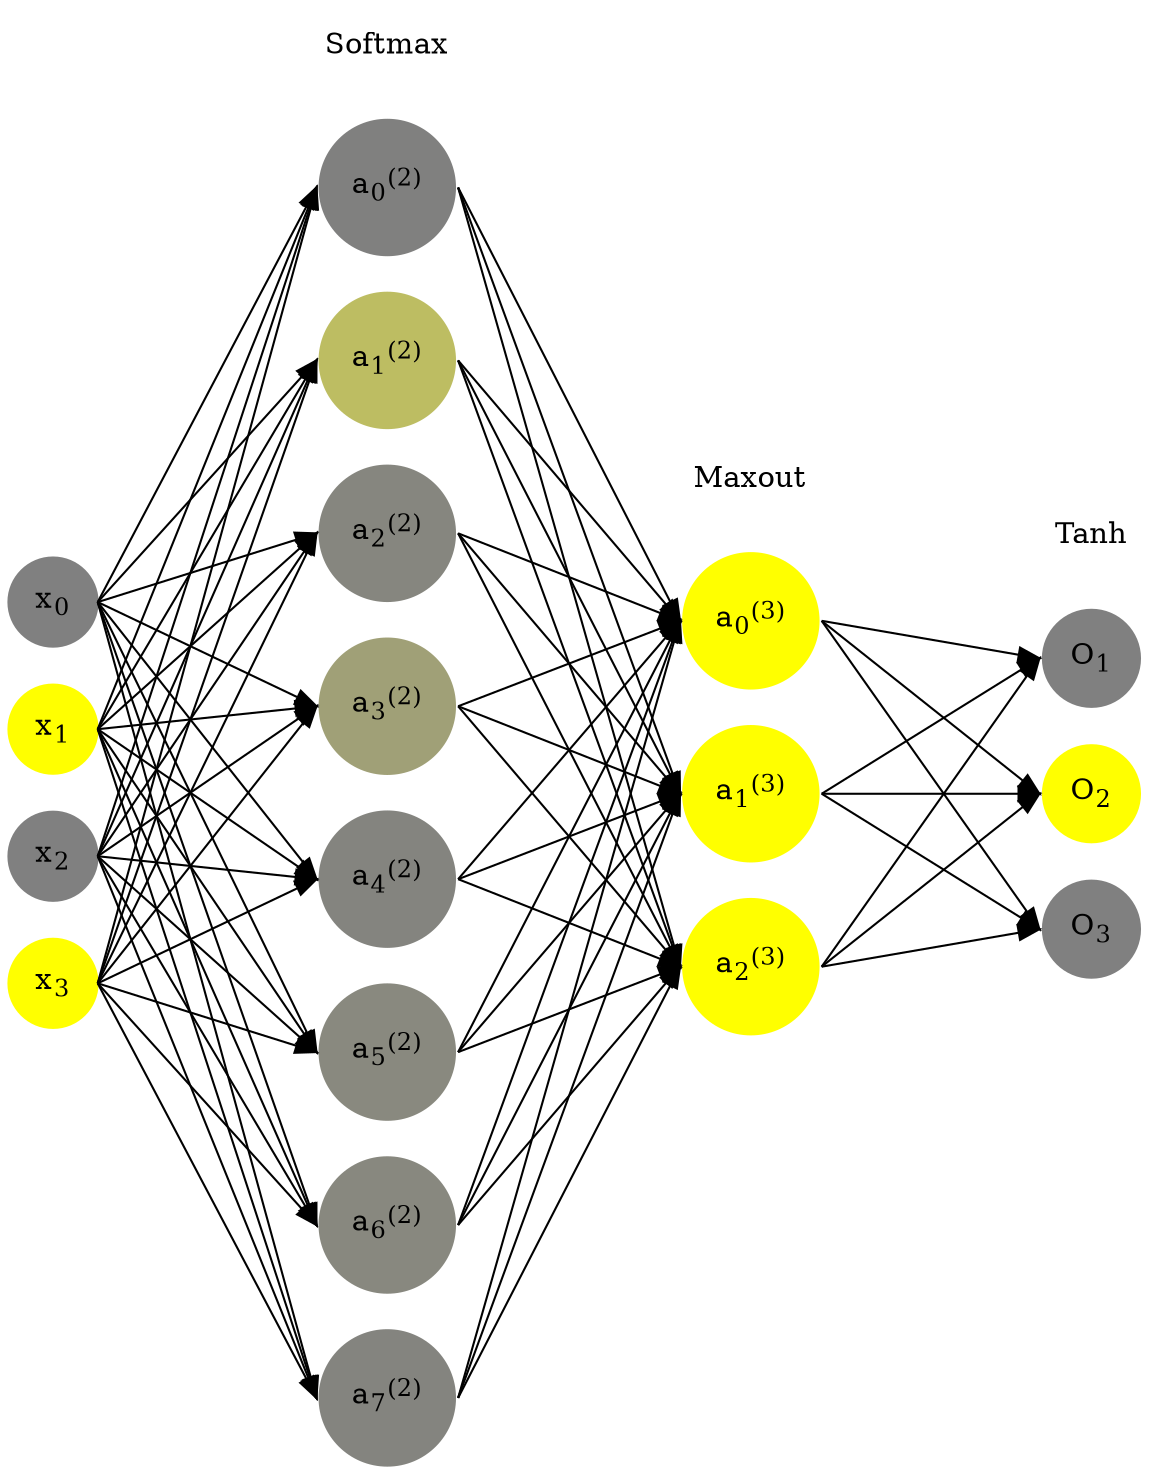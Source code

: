 digraph G {
	rankdir = LR;
	splines=false;
	edge[style=invis];
	ranksep= 1.4;
	{
	node [shape=circle, color="0.1667, 0.0, 0.5", style=filled, fillcolor="0.1667, 0.0, 0.5"];
	x0 [label=<x<sub>0</sub>>];
	}
	{
	node [shape=circle, color="0.1667, 1.0, 1.0", style=filled, fillcolor="0.1667, 1.0, 1.0"];
	x1 [label=<x<sub>1</sub>>];
	}
	{
	node [shape=circle, color="0.1667, 0.0, 0.5", style=filled, fillcolor="0.1667, 0.0, 0.5"];
	x2 [label=<x<sub>2</sub>>];
	}
	{
	node [shape=circle, color="0.1667, 1.0, 1.0", style=filled, fillcolor="0.1667, 1.0, 1.0"];
	x3 [label=<x<sub>3</sub>>];
	}
	{
	node [shape=circle, color="0.1667, 0.007812, 0.503906", style=filled, fillcolor="0.1667, 0.007812, 0.503906"];
	a02 [label=<a<sub>0</sub><sup>(2)</sup>>];
	}
	{
	node [shape=circle, color="0.1667, 0.477044, 0.738522", style=filled, fillcolor="0.1667, 0.477044, 0.738522"];
	a12 [label=<a<sub>1</sub><sup>(2)</sup>>];
	}
	{
	node [shape=circle, color="0.1667, 0.047981, 0.523991", style=filled, fillcolor="0.1667, 0.047981, 0.523991"];
	a22 [label=<a<sub>2</sub><sup>(2)</sup>>];
	}
	{
	node [shape=circle, color="0.1667, 0.251369, 0.625684", style=filled, fillcolor="0.1667, 0.251369, 0.625684"];
	a32 [label=<a<sub>3</sub><sup>(2)</sup>>];
	}
	{
	node [shape=circle, color="0.1667, 0.038593, 0.519297", style=filled, fillcolor="0.1667, 0.038593, 0.519297"];
	a42 [label=<a<sub>4</sub><sup>(2)</sup>>];
	}
	{
	node [shape=circle, color="0.1667, 0.074926, 0.537463", style=filled, fillcolor="0.1667, 0.074926, 0.537463"];
	a52 [label=<a<sub>5</sub><sup>(2)</sup>>];
	}
	{
	node [shape=circle, color="0.1667, 0.067178, 0.533589", style=filled, fillcolor="0.1667, 0.067178, 0.533589"];
	a62 [label=<a<sub>6</sub><sup>(2)</sup>>];
	}
	{
	node [shape=circle, color="0.1667, 0.035096, 0.517548", style=filled, fillcolor="0.1667, 0.035096, 0.517548"];
	a72 [label=<a<sub>7</sub><sup>(2)</sup>>];
	}
	{
	node [shape=circle, color="0.1667, 1.488783, 1.244391", style=filled, fillcolor="0.1667, 1.488783, 1.244391"];
	a03 [label=<a<sub>0</sub><sup>(3)</sup>>];
	}
	{
	node [shape=circle, color="0.1667, 1.488783, 1.244391", style=filled, fillcolor="0.1667, 1.488783, 1.244391"];
	a13 [label=<a<sub>1</sub><sup>(3)</sup>>];
	}
	{
	node [shape=circle, color="0.1667, 1.488783, 1.244391", style=filled, fillcolor="0.1667, 1.488783, 1.244391"];
	a23 [label=<a<sub>2</sub><sup>(3)</sup>>];
	}
	{
	node [shape=circle, color="0.1667, 0.0, 0.5", style=filled, fillcolor="0.1667, 0.0, 0.5"];
	O1 [label=<O<sub>1</sub>>];
	}
	{
	node [shape=circle, color="0.1667, 1.0, 1.0", style=filled, fillcolor="0.1667, 1.0, 1.0"];
	O2 [label=<O<sub>2</sub>>];
	}
	{
	node [shape=circle, color="0.1667, 0.0, 0.5", style=filled, fillcolor="0.1667, 0.0, 0.5"];
	O3 [label=<O<sub>3</sub>>];
	}
	{
	rank=same;
	x0->x1->x2->x3;
	}
	{
	rank=same;
	a02->a12->a22->a32->a42->a52->a62->a72;
	}
	{
	rank=same;
	a03->a13->a23;
	}
	{
	rank=same;
	O1->O2->O3;
	}
	l1 [shape=plaintext,label="Softmax"];
	l1->a02;
	{rank=same; l1;a02};
	l2 [shape=plaintext,label="Maxout"];
	l2->a03;
	{rank=same; l2;a03};
	l3 [shape=plaintext,label="Tanh"];
	l3->O1;
	{rank=same; l3;O1};
edge[style=solid, tailport=e, headport=w];
	{x0;x1;x2;x3} -> {a02;a12;a22;a32;a42;a52;a62;a72};
	{a02;a12;a22;a32;a42;a52;a62;a72} -> {a03;a13;a23};
	{a03;a13;a23} -> {O1,O2,O3};
}